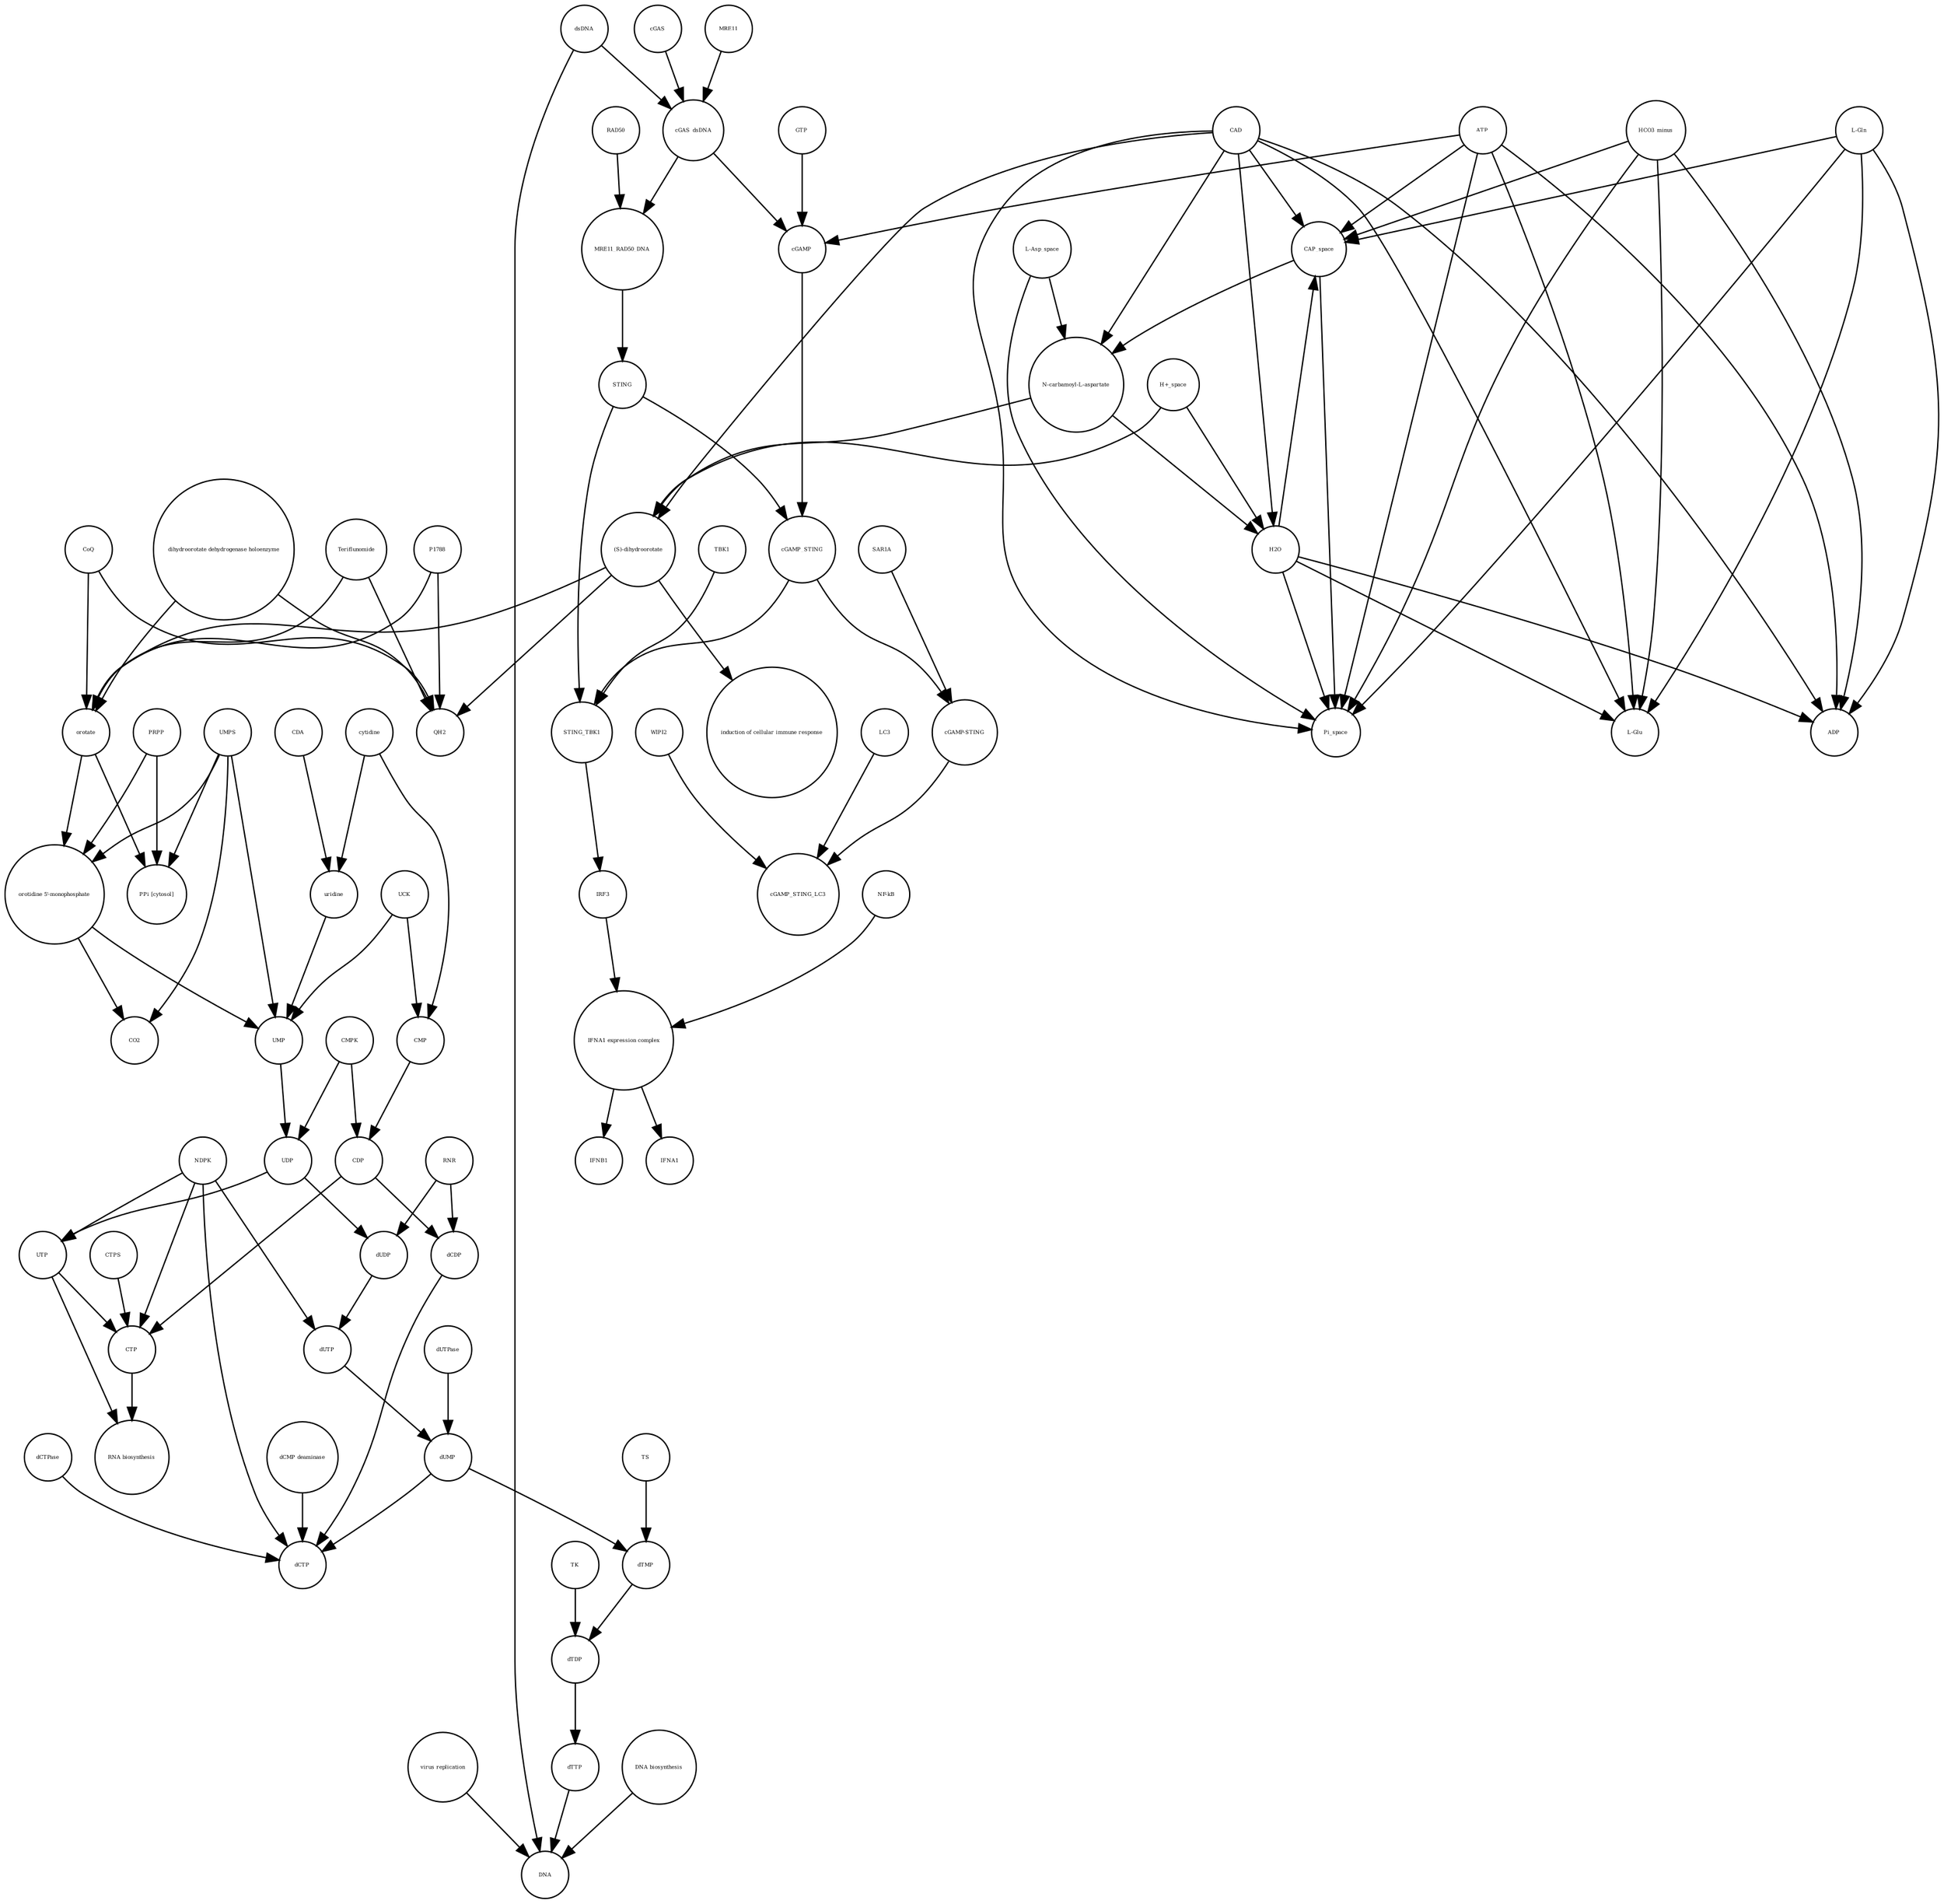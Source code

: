 strict digraph  {
UTP [annotation="", bipartite=0, cls="simple chemical", fontsize=4, label=UTP, shape=circle];
"RNA biosynthesis" [annotation="urn_miriam_obo.go_GO%3A0032774", bipartite=0, cls=phenotype, fontsize=4, label="RNA biosynthesis", shape=circle];
CTP [annotation="", bipartite=0, cls="simple chemical", fontsize=4, label=CTP, shape=circle];
"(S)-dihydroorotate" [annotation="", bipartite=0, cls="simple chemical", fontsize=4, label="(S)-dihydroorotate", shape=circle];
"induction of cellular immune response" [annotation="", bipartite=0, cls=phenotype, fontsize=4, label="induction of cellular immune response", shape=circle];
orotate [annotation="", bipartite=0, cls="simple chemical", fontsize=4, label=orotate, shape=circle];
RAD50 [annotation="", bipartite=0, cls="macromolecule multimer", fontsize=4, label=RAD50, shape=circle];
cGAMP_STING_LC3 [annotation="", bipartite=0, cls=complex, fontsize=4, label=cGAMP_STING_LC3, shape=circle];
MRE11 [annotation="", bipartite=0, cls="macromolecule multimer", fontsize=4, label=MRE11, shape=circle];
UCK [annotation="", bipartite=0, cls=macromolecule, fontsize=4, label=UCK, shape=circle];
SAR1A [annotation="", bipartite=0, cls=macromolecule, fontsize=4, label=SAR1A, shape=circle];
"virus replication" [annotation="", bipartite=0, cls=phenotype, fontsize=4, label="virus replication", shape=circle];
NDPK [annotation="", bipartite=0, cls=macromolecule, fontsize=4, label=NDPK, shape=circle];
dsDNA [annotation="", bipartite=0, cls="simple chemical", fontsize=4, label=dsDNA, shape=circle];
dTTP [annotation="", bipartite=0, cls="simple chemical", fontsize=4, label=dTTP, shape=circle];
TK [annotation="", bipartite=0, cls=macromolecule, fontsize=4, label=TK, shape=circle];
dCTPase [annotation="", bipartite=0, cls=macromolecule, fontsize=4, label=dCTPase, shape=circle];
RNR [annotation="", bipartite=0, cls=macromolecule, fontsize=4, label=RNR, shape=circle];
P1788 [annotation="", bipartite=0, cls="simple chemical", fontsize=4, label=P1788, shape=circle];
UMPS [annotation="", bipartite=0, cls="macromolecule multimer", fontsize=4, label=UMPS, shape=circle];
CO2 [annotation="", bipartite=0, cls="simple chemical", fontsize=4, label=CO2, shape=circle];
STING [annotation="", bipartite=0, cls="macromolecule multimer", fontsize=4, label=STING, shape=circle];
MRE11_RAD50_DNA [annotation="", bipartite=0, cls=complex, fontsize=4, label=MRE11_RAD50_DNA, shape=circle];
GTP [annotation="", bipartite=0, cls="simple chemical", fontsize=4, label=GTP, shape=circle];
dCTP [annotation="", bipartite=0, cls="simple chemical", fontsize=4, label=dCTP, shape=circle];
CMP [annotation="", bipartite=0, cls="simple chemical", fontsize=4, label=CMP, shape=circle];
CoQ [annotation="", bipartite=0, cls="simple chemical", fontsize=4, label=CoQ, shape=circle];
Pi_space [annotation="", bipartite=0, cls="simple chemical", fontsize=4, label=Pi_space, shape=circle];
"NF-kB" [annotation="", bipartite=0, cls=complex, fontsize=4, label="NF-kB", shape=circle];
UMP [annotation="", bipartite=0, cls="simple chemical", fontsize=4, label=UMP, shape=circle];
TS [annotation="", bipartite=0, cls=macromolecule, fontsize=4, label=TS, shape=circle];
"IFNA1 expression complex" [annotation="", bipartite=0, cls=complex, fontsize=4, label="IFNA1 expression complex", shape=circle];
"H+_space" [annotation="", bipartite=0, cls="simple chemical", fontsize=4, label="H+_space", shape=circle];
QH2 [annotation="", bipartite=0, cls="simple chemical", fontsize=4, label=QH2, shape=circle];
HCO3_minus [annotation="", bipartite=0, cls="simple chemical", fontsize=4, label=HCO3_minus, shape=circle];
ATP [annotation="", bipartite=0, cls="simple chemical", fontsize=4, label=ATP, shape=circle];
dUTP [annotation="", bipartite=0, cls="simple chemical", fontsize=4, label=dUTP, shape=circle];
"N-carbamoyl-L-aspartate" [annotation="", bipartite=0, cls="simple chemical", fontsize=4, label="N-carbamoyl-L-aspartate", shape=circle];
CAP_space [annotation="", bipartite=0, cls="simple chemical", fontsize=4, label=CAP_space, shape=circle];
cGAS_dsDNA [annotation="", bipartite=0, cls=complex, fontsize=4, label=cGAS_dsDNA, shape=circle];
IFNA1 [annotation="", bipartite=0, cls="nucleic acid feature", fontsize=4, label=IFNA1, shape=circle];
cGAMP [annotation="", bipartite=0, cls="simple chemical", fontsize=4, label=cGAMP, shape=circle];
"dihydroorotate dehydrogenase holoenzyme" [annotation="", bipartite=0, cls="simple chemical", fontsize=4, label="dihydroorotate dehydrogenase holoenzyme", shape=circle];
"PPi [cytosol]" [annotation="", bipartite=0, cls="simple chemical", fontsize=4, label="PPi [cytosol]", shape=circle];
CDA [annotation="", bipartite=0, cls=macromolecule, fontsize=4, label=CDA, shape=circle];
PRPP [annotation="", bipartite=0, cls="simple chemical", fontsize=4, label=PRPP, shape=circle];
dCDP [annotation="", bipartite=0, cls="simple chemical", fontsize=4, label=dCDP, shape=circle];
dTDP [annotation="", bipartite=0, cls="simple chemical", fontsize=4, label=dTDP, shape=circle];
UDP [annotation="", bipartite=0, cls="simple chemical", fontsize=4, label=UDP, shape=circle];
CTPS [annotation="", bipartite=0, cls=macromolecule, fontsize=4, label=CTPS, shape=circle];
CAD [annotation="", bipartite=0, cls=macromolecule, fontsize=4, label=CAD, shape=circle];
H2O [annotation="", bipartite=0, cls="simple chemical", fontsize=4, label=H2O, shape=circle];
cGAMP_STING [annotation="", bipartite=0, cls=complex, fontsize=4, label=cGAMP_STING, shape=circle];
dUTPase [annotation="", bipartite=0, cls=macromolecule, fontsize=4, label=dUTPase, shape=circle];
CDP [annotation="", bipartite=0, cls="simple chemical", fontsize=4, label=CDP, shape=circle];
"orotidine 5'-monophosphate" [annotation="", bipartite=0, cls="simple chemical", fontsize=4, label="orotidine 5'-monophosphate", shape=circle];
DNA [annotation="", bipartite=0, cls="nucleic acid feature", fontsize=4, label=DNA, shape=circle];
"L-Gln" [annotation="", bipartite=0, cls="simple chemical", fontsize=4, label="L-Gln", shape=circle];
uridine [annotation="", bipartite=0, cls="simple chemical", fontsize=4, label=uridine, shape=circle];
"L-Asp_space" [annotation="", bipartite=0, cls="simple chemical", fontsize=4, label="L-Asp_space", shape=circle];
Teriflunomide [annotation="", bipartite=0, cls="simple chemical", fontsize=4, label=Teriflunomide, shape=circle];
"DNA biosynthesis" [annotation="urn_miriam_obo.go_GO%3A0071897", bipartite=0, cls=phenotype, fontsize=4, label="DNA biosynthesis", shape=circle];
"L-Glu" [annotation="", bipartite=0, cls="simple chemical", fontsize=4, label="L-Glu", shape=circle];
IRF3 [annotation="", bipartite=0, cls="macromolecule multimer", fontsize=4, label=IRF3, shape=circle];
dUMP [annotation="", bipartite=0, cls="simple chemical", fontsize=4, label=dUMP, shape=circle];
dTMP [annotation="", bipartite=0, cls="simple chemical", fontsize=4, label=dTMP, shape=circle];
cGAS [annotation="", bipartite=0, cls=macromolecule, fontsize=4, label=cGAS, shape=circle];
cytidine [annotation="", bipartite=0, cls="simple chemical", fontsize=4, label=cytidine, shape=circle];
CMPK [annotation="", bipartite=0, cls=macromolecule, fontsize=4, label=CMPK, shape=circle];
"dCMP deaminase" [annotation="", bipartite=0, cls=macromolecule, fontsize=4, label="dCMP deaminase", shape=circle];
WIPI2 [annotation="", bipartite=0, cls=macromolecule, fontsize=4, label=WIPI2, shape=circle];
IFNB1 [annotation="", bipartite=0, cls="nucleic acid feature", fontsize=4, label=IFNB1, shape=circle];
STING_TBK1 [annotation="", bipartite=0, cls=complex, fontsize=4, label=STING_TBK1, shape=circle];
TBK1 [annotation="", bipartite=0, cls=macromolecule, fontsize=4, label=TBK1, shape=circle];
LC3 [annotation="", bipartite=0, cls=macromolecule, fontsize=4, label=LC3, shape=circle];
"cGAMP-STING" [annotation="", bipartite=0, cls=complex, fontsize=4, label="cGAMP-STING", shape=circle];
ADP [annotation="", bipartite=0, cls="simple chemical", fontsize=4, label=ADP, shape=circle];
dUDP [annotation="", bipartite=0, cls="simple chemical", fontsize=4, label=dUDP, shape=circle];
UTP -> "RNA biosynthesis"  [annotation="", interaction_type="necessary stimulation"];
UTP -> CTP  [annotation="", interaction_type=production];
CTP -> "RNA biosynthesis"  [annotation="", interaction_type="necessary stimulation"];
"(S)-dihydroorotate" -> "induction of cellular immune response"  [annotation="", interaction_type="necessary stimulation"];
"(S)-dihydroorotate" -> orotate  [annotation="", interaction_type=production];
"(S)-dihydroorotate" -> QH2  [annotation="", interaction_type=production];
orotate -> "orotidine 5'-monophosphate"  [annotation="", interaction_type=production];
orotate -> "PPi [cytosol]"  [annotation="", interaction_type=production];
RAD50 -> MRE11_RAD50_DNA  [annotation="", interaction_type=production];
MRE11 -> cGAS_dsDNA  [annotation="", interaction_type=production];
UCK -> CMP  [annotation="", interaction_type=catalysis];
UCK -> UMP  [annotation="", interaction_type=catalysis];
SAR1A -> "cGAMP-STING"  [annotation="", interaction_type=catalysis];
"virus replication" -> DNA  [annotation="", interaction_type=inhibition];
NDPK -> dCTP  [annotation="", interaction_type=catalysis];
NDPK -> CTP  [annotation="", interaction_type=catalysis];
NDPK -> dUTP  [annotation="", interaction_type=catalysis];
NDPK -> UTP  [annotation="", interaction_type=catalysis];
dsDNA -> cGAS_dsDNA  [annotation="", interaction_type=production];
dsDNA -> DNA  [annotation="", interaction_type=production];
dTTP -> DNA  [annotation="", interaction_type=production];
TK -> dTDP  [annotation="", interaction_type=catalysis];
dCTPase -> dCTP  [annotation="", interaction_type=catalysis];
RNR -> dCDP  [annotation="", interaction_type=catalysis];
RNR -> dUDP  [annotation="", interaction_type=catalysis];
P1788 -> orotate  [annotation=urn_miriam_reactome_REACT_1698, interaction_type=inhibition];
P1788 -> QH2  [annotation=urn_miriam_reactome_REACT_1698, interaction_type=inhibition];
UMPS -> UMP  [annotation=urn_miriam_reactome_REACT_1698, interaction_type=catalysis];
UMPS -> CO2  [annotation=urn_miriam_reactome_REACT_1698, interaction_type=catalysis];
UMPS -> "orotidine 5'-monophosphate"  [annotation=urn_miriam_reactome_REACT_1698, interaction_type=catalysis];
UMPS -> "PPi [cytosol]"  [annotation=urn_miriam_reactome_REACT_1698, interaction_type=catalysis];
STING -> cGAMP_STING  [annotation="", interaction_type=production];
STING -> STING_TBK1  [annotation="", interaction_type=production];
MRE11_RAD50_DNA -> STING  [annotation="", interaction_type=catalysis];
GTP -> cGAMP  [annotation="", interaction_type=production];
CMP -> CDP  [annotation="", interaction_type=production];
CoQ -> orotate  [annotation="", interaction_type=production];
CoQ -> QH2  [annotation="", interaction_type=production];
"NF-kB" -> "IFNA1 expression complex"  [annotation="", interaction_type=production];
UMP -> UDP  [annotation="", interaction_type=production];
TS -> dTMP  [annotation="", interaction_type=catalysis];
"IFNA1 expression complex" -> IFNB1  [annotation="", interaction_type=stimulation];
"IFNA1 expression complex" -> IFNA1  [annotation="", interaction_type=stimulation];
"H+_space" -> "(S)-dihydroorotate"  [annotation="", interaction_type=production];
"H+_space" -> H2O  [annotation="", interaction_type=production];
HCO3_minus -> CAP_space  [annotation="", interaction_type=production];
HCO3_minus -> "L-Glu"  [annotation="", interaction_type=production];
HCO3_minus -> ADP  [annotation="", interaction_type=production];
HCO3_minus -> Pi_space  [annotation="", interaction_type=production];
ATP -> cGAMP  [annotation="", interaction_type=production];
ATP -> ADP  [annotation="", interaction_type=production];
ATP -> Pi_space  [annotation="", interaction_type=production];
ATP -> CAP_space  [annotation="", interaction_type=production];
ATP -> "L-Glu"  [annotation="", interaction_type=production];
dUTP -> dUMP  [annotation="", interaction_type=production];
"N-carbamoyl-L-aspartate" -> "(S)-dihydroorotate"  [annotation="", interaction_type=production];
"N-carbamoyl-L-aspartate" -> H2O  [annotation="", interaction_type=production];
CAP_space -> Pi_space  [annotation="", interaction_type=production];
CAP_space -> "N-carbamoyl-L-aspartate"  [annotation="", interaction_type=production];
cGAS_dsDNA -> MRE11_RAD50_DNA  [annotation="", interaction_type=production];
cGAS_dsDNA -> cGAMP  [annotation="", interaction_type=catalysis];
cGAMP -> cGAMP_STING  [annotation="", interaction_type=production];
"dihydroorotate dehydrogenase holoenzyme" -> orotate  [annotation=urn_miriam_reactome_REACT_1698, interaction_type=catalysis];
"dihydroorotate dehydrogenase holoenzyme" -> QH2  [annotation=urn_miriam_reactome_REACT_1698, interaction_type=catalysis];
CDA -> uridine  [annotation="", interaction_type=catalysis];
PRPP -> "orotidine 5'-monophosphate"  [annotation="", interaction_type=production];
PRPP -> "PPi [cytosol]"  [annotation="", interaction_type=production];
dCDP -> dCTP  [annotation="", interaction_type=production];
dTDP -> dTTP  [annotation="", interaction_type=production];
UDP -> dUDP  [annotation="", interaction_type=production];
UDP -> UTP  [annotation="", interaction_type=production];
CTPS -> CTP  [annotation="", interaction_type=catalysis];
CAD -> "(S)-dihydroorotate"  [annotation=urn_miriam_reactome_REACT_1698, interaction_type=catalysis];
CAD -> H2O  [annotation=urn_miriam_reactome_REACT_1698, interaction_type=catalysis];
CAD -> Pi_space  [annotation=urn_miriam_reactome_REACT_1698, interaction_type=catalysis];
CAD -> "N-carbamoyl-L-aspartate"  [annotation=urn_miriam_reactome_REACT_1698, interaction_type=catalysis];
CAD -> ADP  [annotation=urn_miriam_reactome_REACT_1698, interaction_type=catalysis];
CAD -> CAP_space  [annotation=urn_miriam_reactome_REACT_1698, interaction_type=catalysis];
CAD -> "L-Glu"  [annotation=urn_miriam_reactome_REACT_1698, interaction_type=catalysis];
H2O -> CAP_space  [annotation="", interaction_type=production];
H2O -> "L-Glu"  [annotation="", interaction_type=production];
H2O -> ADP  [annotation="", interaction_type=production];
H2O -> Pi_space  [annotation="", interaction_type=production];
cGAMP_STING -> STING_TBK1  [annotation="", interaction_type=production];
cGAMP_STING -> "cGAMP-STING"  [annotation="", interaction_type=production];
dUTPase -> dUMP  [annotation="", interaction_type=catalysis];
CDP -> dCDP  [annotation="", interaction_type=production];
CDP -> CTP  [annotation="", interaction_type=production];
"orotidine 5'-monophosphate" -> UMP  [annotation="", interaction_type=production];
"orotidine 5'-monophosphate" -> CO2  [annotation="", interaction_type=production];
"L-Gln" -> CAP_space  [annotation="", interaction_type=production];
"L-Gln" -> "L-Glu"  [annotation="", interaction_type=production];
"L-Gln" -> ADP  [annotation="", interaction_type=production];
"L-Gln" -> Pi_space  [annotation="", interaction_type=production];
uridine -> UMP  [annotation="", interaction_type=production];
"L-Asp_space" -> Pi_space  [annotation="", interaction_type=production];
"L-Asp_space" -> "N-carbamoyl-L-aspartate"  [annotation="", interaction_type=production];
Teriflunomide -> orotate  [annotation=urn_miriam_reactome_REACT_1698, interaction_type=inhibition];
Teriflunomide -> QH2  [annotation=urn_miriam_reactome_REACT_1698, interaction_type=inhibition];
"DNA biosynthesis" -> DNA  [annotation="", interaction_type=catalysis];
IRF3 -> "IFNA1 expression complex"  [annotation="", interaction_type=production];
dUMP -> dCTP  [annotation="", interaction_type=production];
dUMP -> dTMP  [annotation="", interaction_type=production];
dTMP -> dTDP  [annotation="", interaction_type=production];
cGAS -> cGAS_dsDNA  [annotation="", interaction_type=production];
cytidine -> CMP  [annotation="", interaction_type=production];
cytidine -> uridine  [annotation="", interaction_type=production];
CMPK -> UDP  [annotation="", interaction_type=catalysis];
CMPK -> CDP  [annotation="", interaction_type=catalysis];
"dCMP deaminase" -> dCTP  [annotation="", interaction_type=catalysis];
WIPI2 -> cGAMP_STING_LC3  [annotation="", interaction_type=catalysis];
STING_TBK1 -> IRF3  [annotation="", interaction_type=catalysis];
TBK1 -> STING_TBK1  [annotation="", interaction_type=production];
LC3 -> cGAMP_STING_LC3  [annotation="", interaction_type=production];
"cGAMP-STING" -> cGAMP_STING_LC3  [annotation="", interaction_type=production];
dUDP -> dUTP  [annotation="", interaction_type=production];
}
